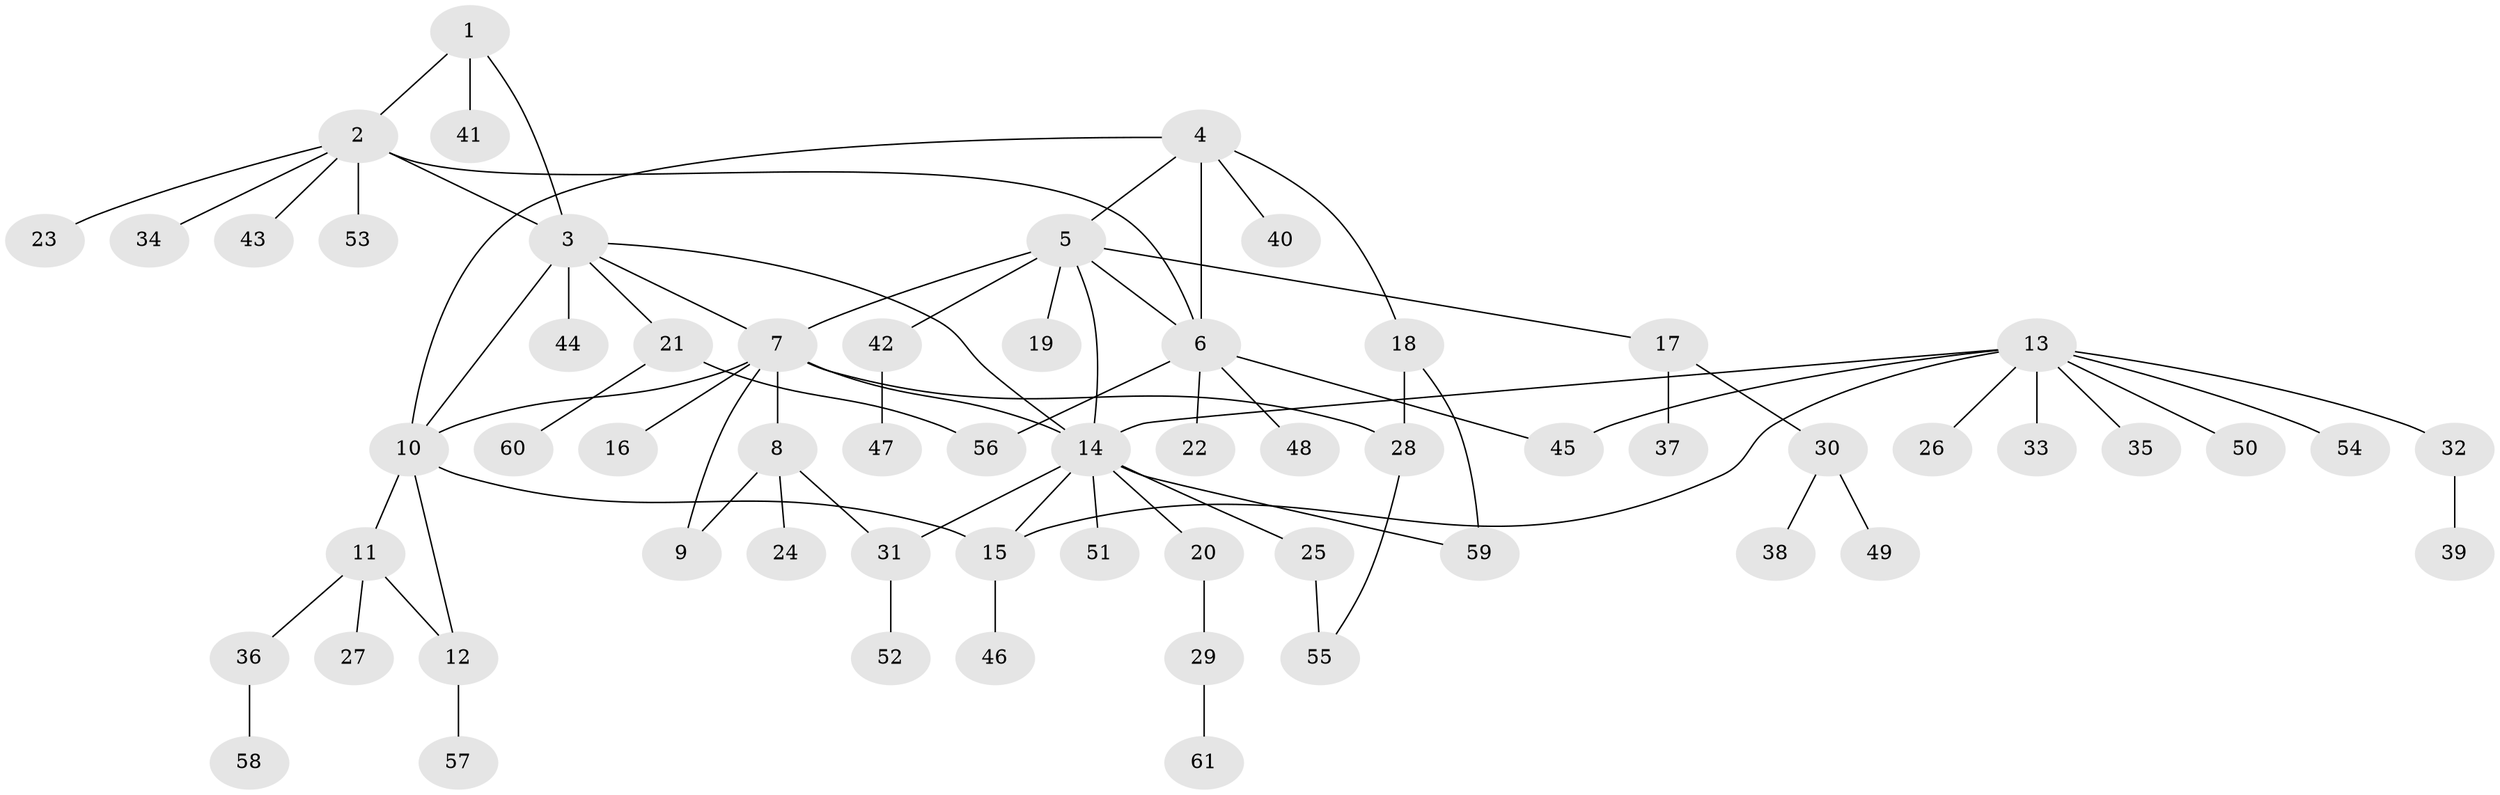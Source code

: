 // coarse degree distribution, {2: 0.23809523809523808, 6: 0.047619047619047616, 8: 0.047619047619047616, 5: 0.023809523809523808, 9: 0.023809523809523808, 3: 0.11904761904761904, 11: 0.023809523809523808, 1: 0.47619047619047616}
// Generated by graph-tools (version 1.1) at 2025/42/03/06/25 10:42:08]
// undirected, 61 vertices, 77 edges
graph export_dot {
graph [start="1"]
  node [color=gray90,style=filled];
  1;
  2;
  3;
  4;
  5;
  6;
  7;
  8;
  9;
  10;
  11;
  12;
  13;
  14;
  15;
  16;
  17;
  18;
  19;
  20;
  21;
  22;
  23;
  24;
  25;
  26;
  27;
  28;
  29;
  30;
  31;
  32;
  33;
  34;
  35;
  36;
  37;
  38;
  39;
  40;
  41;
  42;
  43;
  44;
  45;
  46;
  47;
  48;
  49;
  50;
  51;
  52;
  53;
  54;
  55;
  56;
  57;
  58;
  59;
  60;
  61;
  1 -- 2;
  1 -- 3;
  1 -- 41;
  2 -- 3;
  2 -- 6;
  2 -- 23;
  2 -- 34;
  2 -- 43;
  2 -- 53;
  3 -- 7;
  3 -- 10;
  3 -- 14;
  3 -- 21;
  3 -- 44;
  4 -- 5;
  4 -- 6;
  4 -- 10;
  4 -- 18;
  4 -- 40;
  5 -- 6;
  5 -- 7;
  5 -- 14;
  5 -- 17;
  5 -- 19;
  5 -- 42;
  6 -- 22;
  6 -- 45;
  6 -- 48;
  6 -- 56;
  7 -- 8;
  7 -- 9;
  7 -- 10;
  7 -- 14;
  7 -- 16;
  7 -- 28;
  8 -- 9;
  8 -- 24;
  8 -- 31;
  10 -- 11;
  10 -- 12;
  10 -- 15;
  11 -- 12;
  11 -- 27;
  11 -- 36;
  12 -- 57;
  13 -- 14;
  13 -- 15;
  13 -- 26;
  13 -- 32;
  13 -- 33;
  13 -- 35;
  13 -- 45;
  13 -- 50;
  13 -- 54;
  14 -- 15;
  14 -- 20;
  14 -- 25;
  14 -- 31;
  14 -- 51;
  14 -- 59;
  15 -- 46;
  17 -- 30;
  17 -- 37;
  18 -- 28;
  18 -- 59;
  20 -- 29;
  21 -- 56;
  21 -- 60;
  25 -- 55;
  28 -- 55;
  29 -- 61;
  30 -- 38;
  30 -- 49;
  31 -- 52;
  32 -- 39;
  36 -- 58;
  42 -- 47;
}
